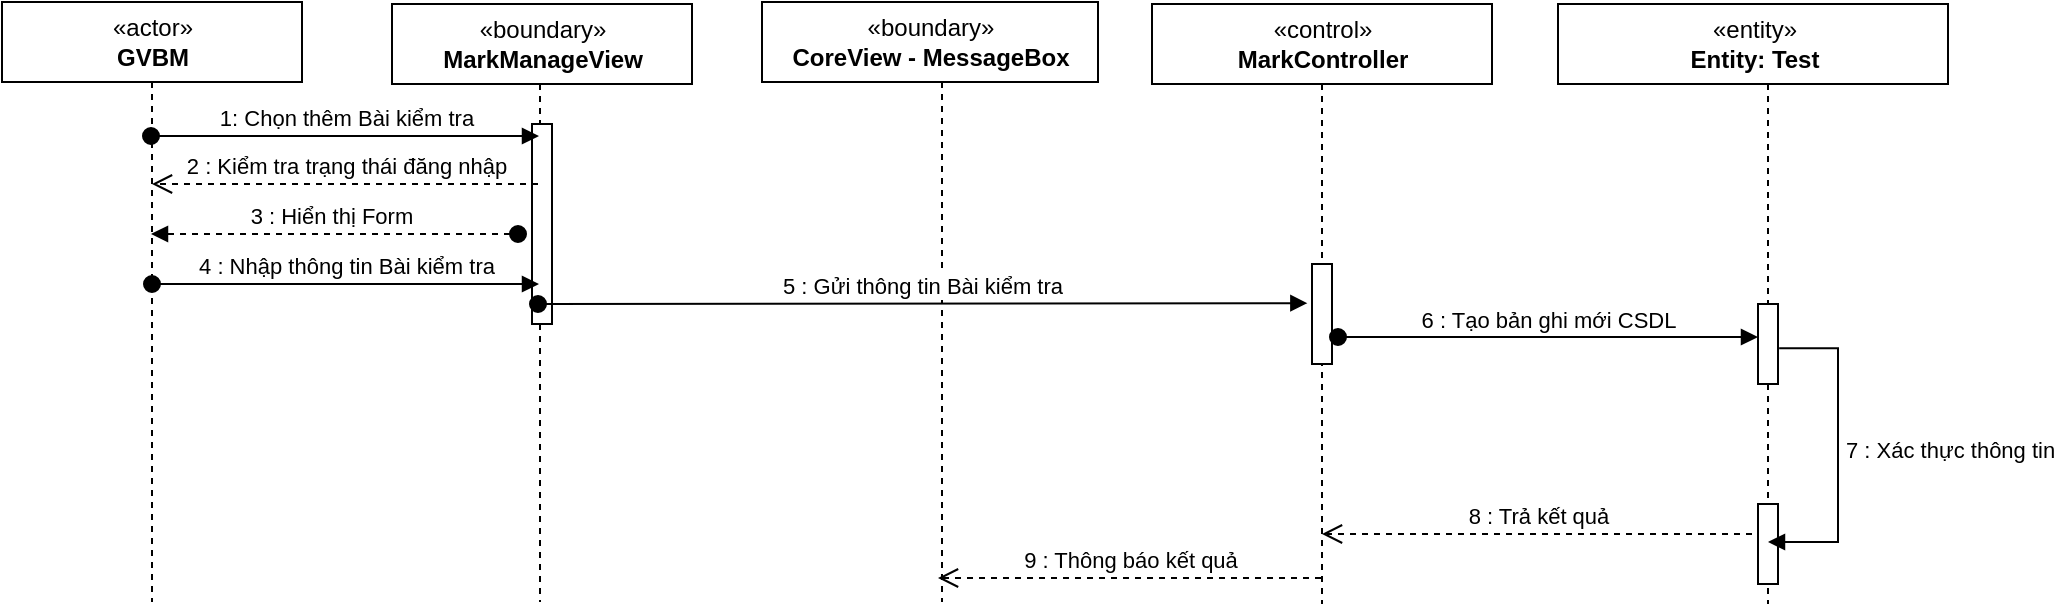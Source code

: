 <mxfile version="14.6.13" type="github"><diagram name="Page-1" id="13e1069c-82ec-6db2-03f1-153e76fe0fe0"><mxGraphModel dx="1310" dy="762" grid="1" gridSize="10" guides="1" tooltips="1" connect="1" arrows="1" fold="1" page="1" pageScale="1" pageWidth="1100" pageHeight="850" background="#ffffff" math="0" shadow="0"><root><mxCell id="0"/><mxCell id="1" parent="0"/><mxCell id="G0kBllWM4XBfNNBUBDi2-18" value=":Object" style="shape=umlLifeline;perimeter=lifelinePerimeter;whiteSpace=wrap;html=1;container=1;collapsible=0;recursiveResize=0;outlineConnect=0;" parent="1" vertex="1"><mxGeometry x="27" y="39" width="100" height="300" as="geometry"/></mxCell><mxCell id="G0kBllWM4XBfNNBUBDi2-16" value="«actor»&lt;br&gt;&lt;b&gt;GVBM&lt;/b&gt;" style="html=1;" parent="1" vertex="1"><mxGeometry x="2" y="39" width="150" height="40" as="geometry"/></mxCell><mxCell id="G0kBllWM4XBfNNBUBDi2-21" value=":Object" style="shape=umlLifeline;perimeter=lifelinePerimeter;whiteSpace=wrap;html=1;container=1;collapsible=0;recursiveResize=0;outlineConnect=0;" parent="1" vertex="1"><mxGeometry x="197" y="40" width="148" height="299" as="geometry"/></mxCell><mxCell id="G0kBllWM4XBfNNBUBDi2-22" value="«boundary»&lt;br&gt;&lt;b&gt;MarkManageView&lt;/b&gt;" style="html=1;" parent="G0kBllWM4XBfNNBUBDi2-21" vertex="1"><mxGeometry width="150" height="40" as="geometry"/></mxCell><mxCell id="G0kBllWM4XBfNNBUBDi2-32" value="" style="html=1;points=[];perimeter=orthogonalPerimeter;" parent="G0kBllWM4XBfNNBUBDi2-21" vertex="1"><mxGeometry x="70" y="60" width="10" height="100" as="geometry"/></mxCell><mxCell id="G0kBllWM4XBfNNBUBDi2-26" value=":Object" style="shape=umlLifeline;perimeter=lifelinePerimeter;whiteSpace=wrap;html=1;container=1;collapsible=0;recursiveResize=0;outlineConnect=0;" parent="1" vertex="1"><mxGeometry x="397" y="39" width="150" height="300" as="geometry"/></mxCell><mxCell id="G0kBllWM4XBfNNBUBDi2-27" value="«boundary»&lt;br&gt;&lt;b&gt;CoreView - MessageBox&lt;/b&gt;" style="html=1;" parent="G0kBllWM4XBfNNBUBDi2-26" vertex="1"><mxGeometry x="-15" width="168" height="40" as="geometry"/></mxCell><mxCell id="G0kBllWM4XBfNNBUBDi2-28" value=":Object" style="shape=umlLifeline;perimeter=lifelinePerimeter;whiteSpace=wrap;html=1;container=1;collapsible=0;recursiveResize=0;outlineConnect=0;" parent="1" vertex="1"><mxGeometry x="577" y="40" width="170" height="300" as="geometry"/></mxCell><mxCell id="G0kBllWM4XBfNNBUBDi2-29" value="«control»&lt;br&gt;&lt;b&gt;MarkController&lt;/b&gt;" style="html=1;" parent="G0kBllWM4XBfNNBUBDi2-28" vertex="1"><mxGeometry width="170" height="40" as="geometry"/></mxCell><mxCell id="G0kBllWM4XBfNNBUBDi2-35" value="" style="html=1;points=[];perimeter=orthogonalPerimeter;" parent="G0kBllWM4XBfNNBUBDi2-28" vertex="1"><mxGeometry x="80" y="130" width="10" height="50" as="geometry"/></mxCell><mxCell id="G0kBllWM4XBfNNBUBDi2-30" value=":Object" style="shape=umlLifeline;perimeter=lifelinePerimeter;whiteSpace=wrap;html=1;container=1;collapsible=0;recursiveResize=0;outlineConnect=0;" parent="1" vertex="1"><mxGeometry x="795" y="40" width="180" height="300" as="geometry"/></mxCell><mxCell id="G0kBllWM4XBfNNBUBDi2-31" value="«entity»&lt;br&gt;&lt;b&gt;Entity: Test&lt;/b&gt;" style="html=1;" parent="G0kBllWM4XBfNNBUBDi2-30" vertex="1"><mxGeometry x="-15" width="195" height="40" as="geometry"/></mxCell><mxCell id="G0kBllWM4XBfNNBUBDi2-37" value="" style="html=1;points=[];perimeter=orthogonalPerimeter;" parent="G0kBllWM4XBfNNBUBDi2-30" vertex="1"><mxGeometry x="85" y="150" width="10" height="40" as="geometry"/></mxCell><mxCell id="G0kBllWM4XBfNNBUBDi2-23" value="1: Chọn thêm Bài kiểm tra" style="html=1;verticalAlign=bottom;startArrow=oval;startFill=1;endArrow=block;startSize=8;" parent="1" target="G0kBllWM4XBfNNBUBDi2-21" edge="1"><mxGeometry width="60" relative="1" as="geometry"><mxPoint x="76.5" y="106" as="sourcePoint"/><mxPoint x="272" y="104" as="targetPoint"/><Array as="points"><mxPoint x="140" y="106"/></Array></mxGeometry></mxCell><mxCell id="G0kBllWM4XBfNNBUBDi2-34" value="5 : Gửi thông tin Bài kiểm tra" style="html=1;verticalAlign=bottom;startArrow=oval;startFill=1;endArrow=block;startSize=8;entryX=-0.1;entryY=0.2;entryDx=0;entryDy=0;entryPerimeter=0;" parent="1" edge="1"><mxGeometry width="60" relative="1" as="geometry"><mxPoint x="270" y="190" as="sourcePoint"/><mxPoint x="654.68" y="189.58" as="targetPoint"/></mxGeometry></mxCell><mxCell id="G0kBllWM4XBfNNBUBDi2-36" value="6 : Tạo bản ghi mới CSDL" style="html=1;verticalAlign=bottom;startArrow=oval;startFill=1;endArrow=block;startSize=8;exitX=0.8;exitY=0.39;exitDx=0;exitDy=0;exitPerimeter=0;" parent="1" target="G0kBllWM4XBfNNBUBDi2-37" edge="1"><mxGeometry width="60" relative="1" as="geometry"><mxPoint x="670" y="206.5" as="sourcePoint"/><mxPoint x="886.5" y="206.5" as="targetPoint"/></mxGeometry></mxCell><mxCell id="G0kBllWM4XBfNNBUBDi2-40" value="" style="html=1;points=[];perimeter=orthogonalPerimeter;" parent="1" vertex="1"><mxGeometry x="880" y="290" width="10" height="40" as="geometry"/></mxCell><mxCell id="G0kBllWM4XBfNNBUBDi2-41" value="7 : Xác thực thông tin" style="edgeStyle=orthogonalEdgeStyle;html=1;align=left;spacingLeft=2;endArrow=block;rounded=0;exitX=1.058;exitY=0.553;exitDx=0;exitDy=0;exitPerimeter=0;" parent="1" source="G0kBllWM4XBfNNBUBDi2-37" edge="1"><mxGeometry relative="1" as="geometry"><mxPoint x="926.5" y="211.88" as="sourcePoint"/><Array as="points"><mxPoint x="920" y="212"/><mxPoint x="920" y="309"/></Array><mxPoint x="885" y="309" as="targetPoint"/></mxGeometry></mxCell><mxCell id="DVAs7N8q5XkVekkUKqxM-1" value="2 : Kiểm tra trạng thái đăng nhập" style="html=1;verticalAlign=bottom;endArrow=open;dashed=1;endSize=8;" parent="1" target="G0kBllWM4XBfNNBUBDi2-18" edge="1"><mxGeometry relative="1" as="geometry"><mxPoint x="270" y="130" as="sourcePoint"/><mxPoint x="340" y="230" as="targetPoint"/><Array as="points"><mxPoint x="190" y="130"/></Array></mxGeometry></mxCell><mxCell id="DVAs7N8q5XkVekkUKqxM-3" value="3 : Hiển thị Form&amp;nbsp;" style="html=1;verticalAlign=bottom;startArrow=oval;startFill=1;endArrow=block;startSize=8;dashed=1;" parent="1" edge="1"><mxGeometry width="60" relative="1" as="geometry"><mxPoint x="260" y="155" as="sourcePoint"/><mxPoint x="76.5" y="155" as="targetPoint"/><Array as="points"><mxPoint x="140" y="155"/></Array></mxGeometry></mxCell><mxCell id="DVAs7N8q5XkVekkUKqxM-8" value="8 : Trả kết quả" style="html=1;verticalAlign=bottom;endArrow=open;dashed=1;endSize=8;exitX=-0.3;exitY=0.375;exitDx=0;exitDy=0;exitPerimeter=0;" parent="1" source="G0kBllWM4XBfNNBUBDi2-40" target="G0kBllWM4XBfNNBUBDi2-28" edge="1"><mxGeometry relative="1" as="geometry"><mxPoint x="844.5" y="317" as="sourcePoint"/><mxPoint x="690" y="317" as="targetPoint"/></mxGeometry></mxCell><mxCell id="DVAs7N8q5XkVekkUKqxM-9" value="9 : Thông báo kết quả" style="html=1;verticalAlign=bottom;endArrow=open;dashed=1;endSize=8;" parent="1" source="G0kBllWM4XBfNNBUBDi2-28" edge="1"><mxGeometry relative="1" as="geometry"><mxPoint x="630" y="327" as="sourcePoint"/><mxPoint x="470" y="327" as="targetPoint"/></mxGeometry></mxCell><mxCell id="fi9iXgLnPPmr7-ihQAsV-2" value="4 : Nhập thông tin Bài kiểm tra" style="html=1;verticalAlign=bottom;startArrow=oval;startFill=1;endArrow=block;startSize=8;" parent="1" source="G0kBllWM4XBfNNBUBDi2-18" target="G0kBllWM4XBfNNBUBDi2-21" edge="1"><mxGeometry width="60" relative="1" as="geometry"><mxPoint x="100" y="180.0" as="sourcePoint"/><mxPoint x="275.0" y="180.0" as="targetPoint"/><Array as="points"><mxPoint x="163.5" y="180"/></Array></mxGeometry></mxCell></root></mxGraphModel></diagram></mxfile>